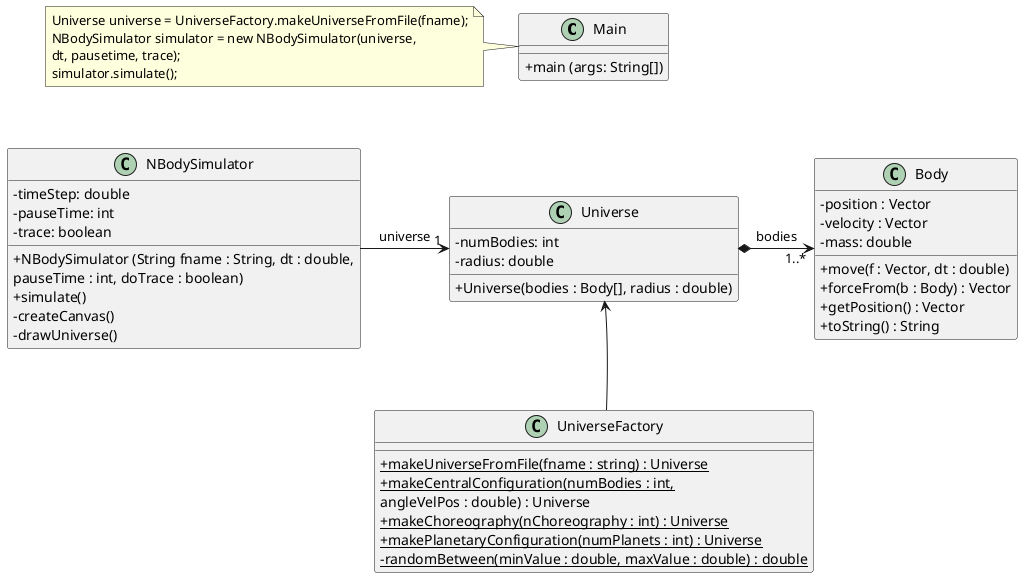 @startuml
skinparam classAttributeIconSize 0

class Main {
+main (args: String[])
}

note left of Main{
Universe universe = UniverseFactory.makeUniverseFromFile(fname);
NBodySimulator simulator = new NBodySimulator(universe,
dt, pausetime, trace);
simulator.simulate();
}

Main -[hidden]-> Universe

Universe -[hidden]-> UniverseFactory


class NBodySimulator{
-timeStep: double
-pauseTime: int
-trace: boolean
+NBodySimulator (String fname : String, dt : double,
pauseTime : int, doTrace : boolean)
+simulate()
-createCanvas()
-drawUniverse()
}

NBodySimulator -> "1" Universe : universe

class Universe {
-numBodies: int
-radius: double
+Universe(bodies : Body[], radius : double)
}

Universe *-> "1..*" Body : bodies

class Body {
-position : Vector
-velocity : Vector
-mass: double
+move(f : Vector, dt : double)
+forceFrom(b : Body) : Vector
+getPosition() : Vector
+toString() : String
}

class UniverseFactory{
+{static} makeUniverseFromFile(fname : string) : Universe
+{static} makeCentralConfiguration(numBodies : int,
angleVelPos : double) : Universe
+{static} makeChoreography(nChoreography : int) : Universe
+{static} makePlanetaryConfiguration(numPlanets : int) : Universe
-{static} randomBetween(minValue : double, maxValue : double) : double
}
UniverseFactory --> Universe


@enduml